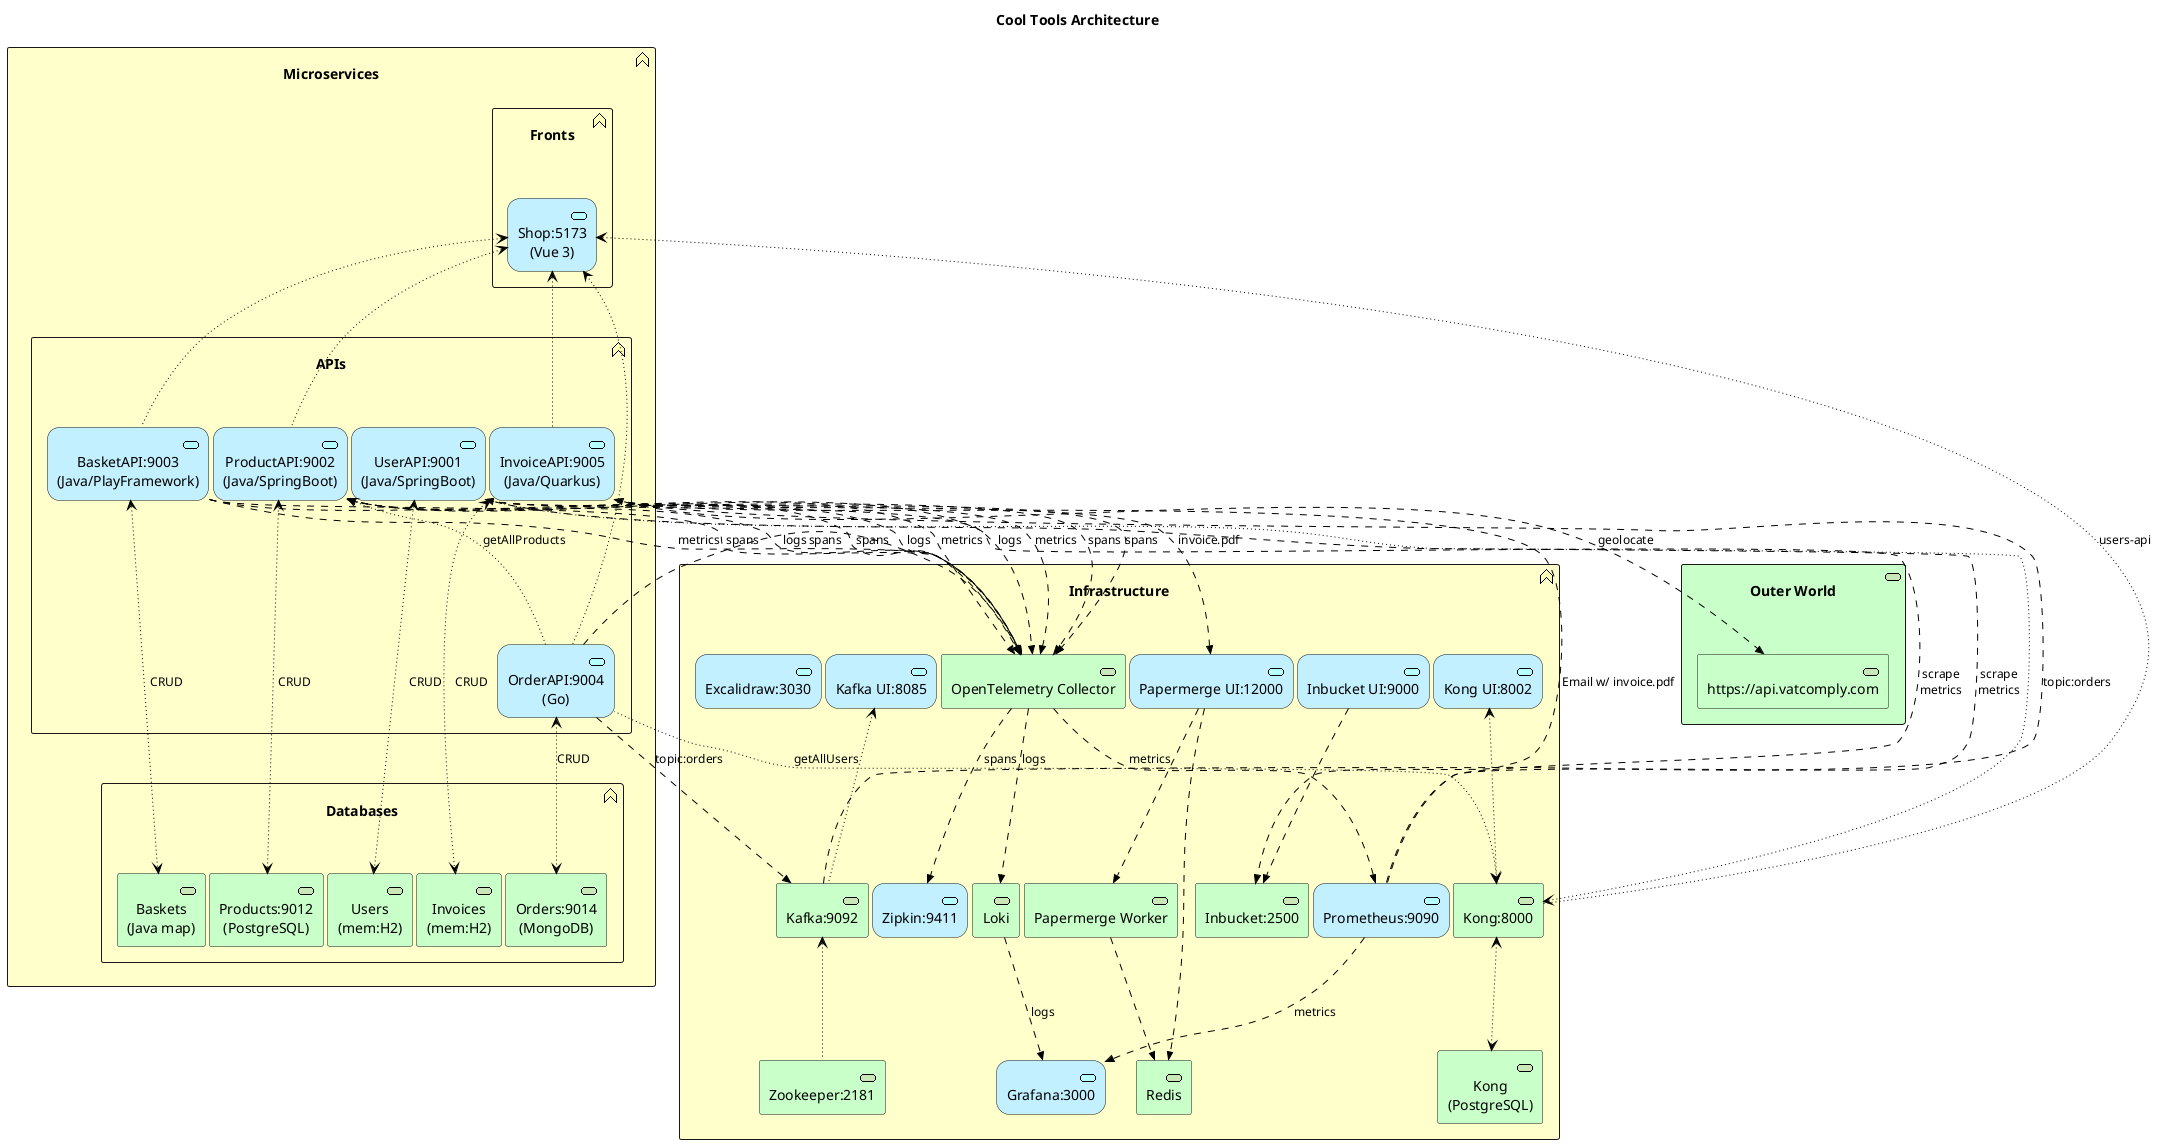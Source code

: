 @startuml Arch
skinparam nodesep 4
!include <archimate/Archimate>

title "Cool Tools Architecture"

rectangle "Microservices" <<$archimate/business-function>> #Business{
    rectangle "APIs" <<$archimate/business-function>> #Business{
        archimate #Application "UserAPI:9001\n(Java/SpringBoot)" as UserAPI <<application-service>>
        archimate #Application "ProductAPI:9002\n(Java/SpringBoot)" as ProductAPI <<application-service>>
        archimate #Application "BasketAPI:9003\n(Java/PlayFramework)" as BasketAPI <<application-service>>
        archimate #Application "OrderAPI:9004\n(Go)" as OrderAPI <<application-service>>
        archimate #Application "InvoiceAPI:9005\n(Java/Quarkus)" as InvoiceAPI <<application-service>>
    }

    rectangle "Databases" <<$archimate/business-function>> #Business{
        archimate #Technology "Users\n(mem:H2)" as UsersDB <<technology-service>>
        archimate #Technology "Products:9012\n(PostgreSQL)" as ProductsDB <<technology-service>>
        archimate #Technology "Baskets\n(Java map)" as BasketsDB <<technology-service>>
        archimate #Technology "Orders:9014\n(MongoDB)" as OrdersDB <<technology-service>>
        archimate #Technology "Invoices\n(mem:H2)" as InvoicesDB <<technology-service>>
    }

    rectangle "Fronts" <<$archimate/business-function>> #Business{
        archimate #Application "Shop:5173\n(Vue 3)" as ShopFront <<application-service>>
    }
}

rectangle "Infrastructure" <<$archimate/business-function>> #Business{
    archimate #Technology "Kafka:9092" as Kafka <<technology-service>>
    archimate #Technology "Zookeeper:2181" as Zookeeper <<technology-service>>
    archimate #Technology "Inbucket:2500" as InbucketSMTP <<technology-service>>
    archimate #Technology "Papermerge Worker" as PapermergeWorker <<technology-service>>

    archimate #Application "Zipkin:9411" as Zipkin <<application-service>>
    archimate #Application "Grafana:3000" as Grafana <<application-service>>
    archimate #Application "Prometheus:9090" as Prometheus <<application-service>>
    archimate #Application "Kafka UI:8085" as KafkaUI <<application-service>>
    archimate #Application "Papermerge UI:12000" as PapermergeWeb <<application-service>>
    archimate #Application "Inbucket UI:9000" as InbucketUI <<application-service>>

    archimate #Technology "OpenTelemetry Collector" as OTC <<technology-service>>
    archimate #Technology Loki <<technology-service>>
    archimate #Technology Redis <<technology-service>>

    archimate #Technology "Kong:8000" as Kong <<technology-service>>
    archimate #Application "Kong UI:8002" as KongUI <<application-service>>
    archimate #Technology "Kong\n(PostgreSQL)" as KongDB <<technology-service>>

    Rel_Access_rw(Kong, KongDB)
    Rel_Access_rw(KongUI, Kong)

    archimate #Application "Excalidraw:3030" <<application-service>>
}

rectangle "Outer World" <<$archimate/technology-service>> #Technology{
    archimate #Technology "https://api.vatcomply.com" as vatcomply <<technology-service>>
}

Rel_Access_rw(UserAPI, UsersDB, CRUD)
Rel_Access_rw(ProductAPI, ProductsDB, CRUD)
Rel_Access_rw(BasketAPI, BasketsDB, CRUD)
Rel_Access_rw(OrderAPI, OrdersDB, CRUD)
Rel_Access_rw(InvoiceAPI, InvoicesDB, CRUD)

Rel_Access_r(ShopFront, Kong, users-api)
Rel_Access_r(Kong, UserAPI)
Rel_Access_r(ShopFront, ProductAPI)
Rel_Access_r(ShopFront, BasketAPI)
Rel_Access_r(ShopFront, OrderAPI)
Rel_Access_r(ShopFront, InvoiceAPI)

Rel_Access_r(Kong, OrderAPI, getAllUsers)
Rel_Access_r(ProductAPI, OrderAPI, getAllProducts)

Rel_Access_r(KafkaUI, Kafka)
Rel_Access_r(Kafka, Zookeeper)
Rel_Flow(OrderAPI, Kafka, topic:orders)
Rel_Flow(Kafka, InvoiceAPI, topic:orders)

Rel_Flow(InvoiceAPI, vatcomply, geolocate)

Rel_Flow(PapermergeWeb, PapermergeWorker)
Rel_Flow(PapermergeWeb, Redis)
Rel_Flow(PapermergeWorker, Redis)
Rel_Flow(InvoiceAPI, PapermergeWeb, "invoice.pdf")

Rel_Flow(InbucketUI, InbucketSMTP)
Rel_Flow(InvoiceAPI, InbucketSMTP, "Email w/ invoice.pdf")

Rel_Flow(UserAPI, OTC, logs)
Rel_Flow(UserAPI, OTC, metrics)
Rel_Flow(UserAPI, OTC, spans)

Rel_Flow(ProductAPI, OTC, logs)
Rel_Flow(ProductAPI, OTC, metrics)
Rel_Flow(ProductAPI, OTC, spans)

Rel_Flow(BasketAPI, OTC, logs)
Rel_Flow(BasketAPI, OTC, metrics)
Rel_Flow(BasketAPI, OTC, spans)

Rel_Flow(OrderAPI, OTC, spans)

Rel_Flow(InvoiceAPI, OTC, spans)

Rel_Flow(Prometheus, UserAPI, "scrape\nmetrics")
Rel_Flow(Prometheus, ProductAPI, "scrape\nmetrics")

Rel_Flow(OTC, Loki, logs)
Rel_Flow(Loki, Grafana, logs)
Rel_Flow(OTC, Prometheus, metrics)
Rel_Flow(Prometheus, Grafana, metrics)
Rel_Flow(OTC, Zipkin, spans)

@enduml